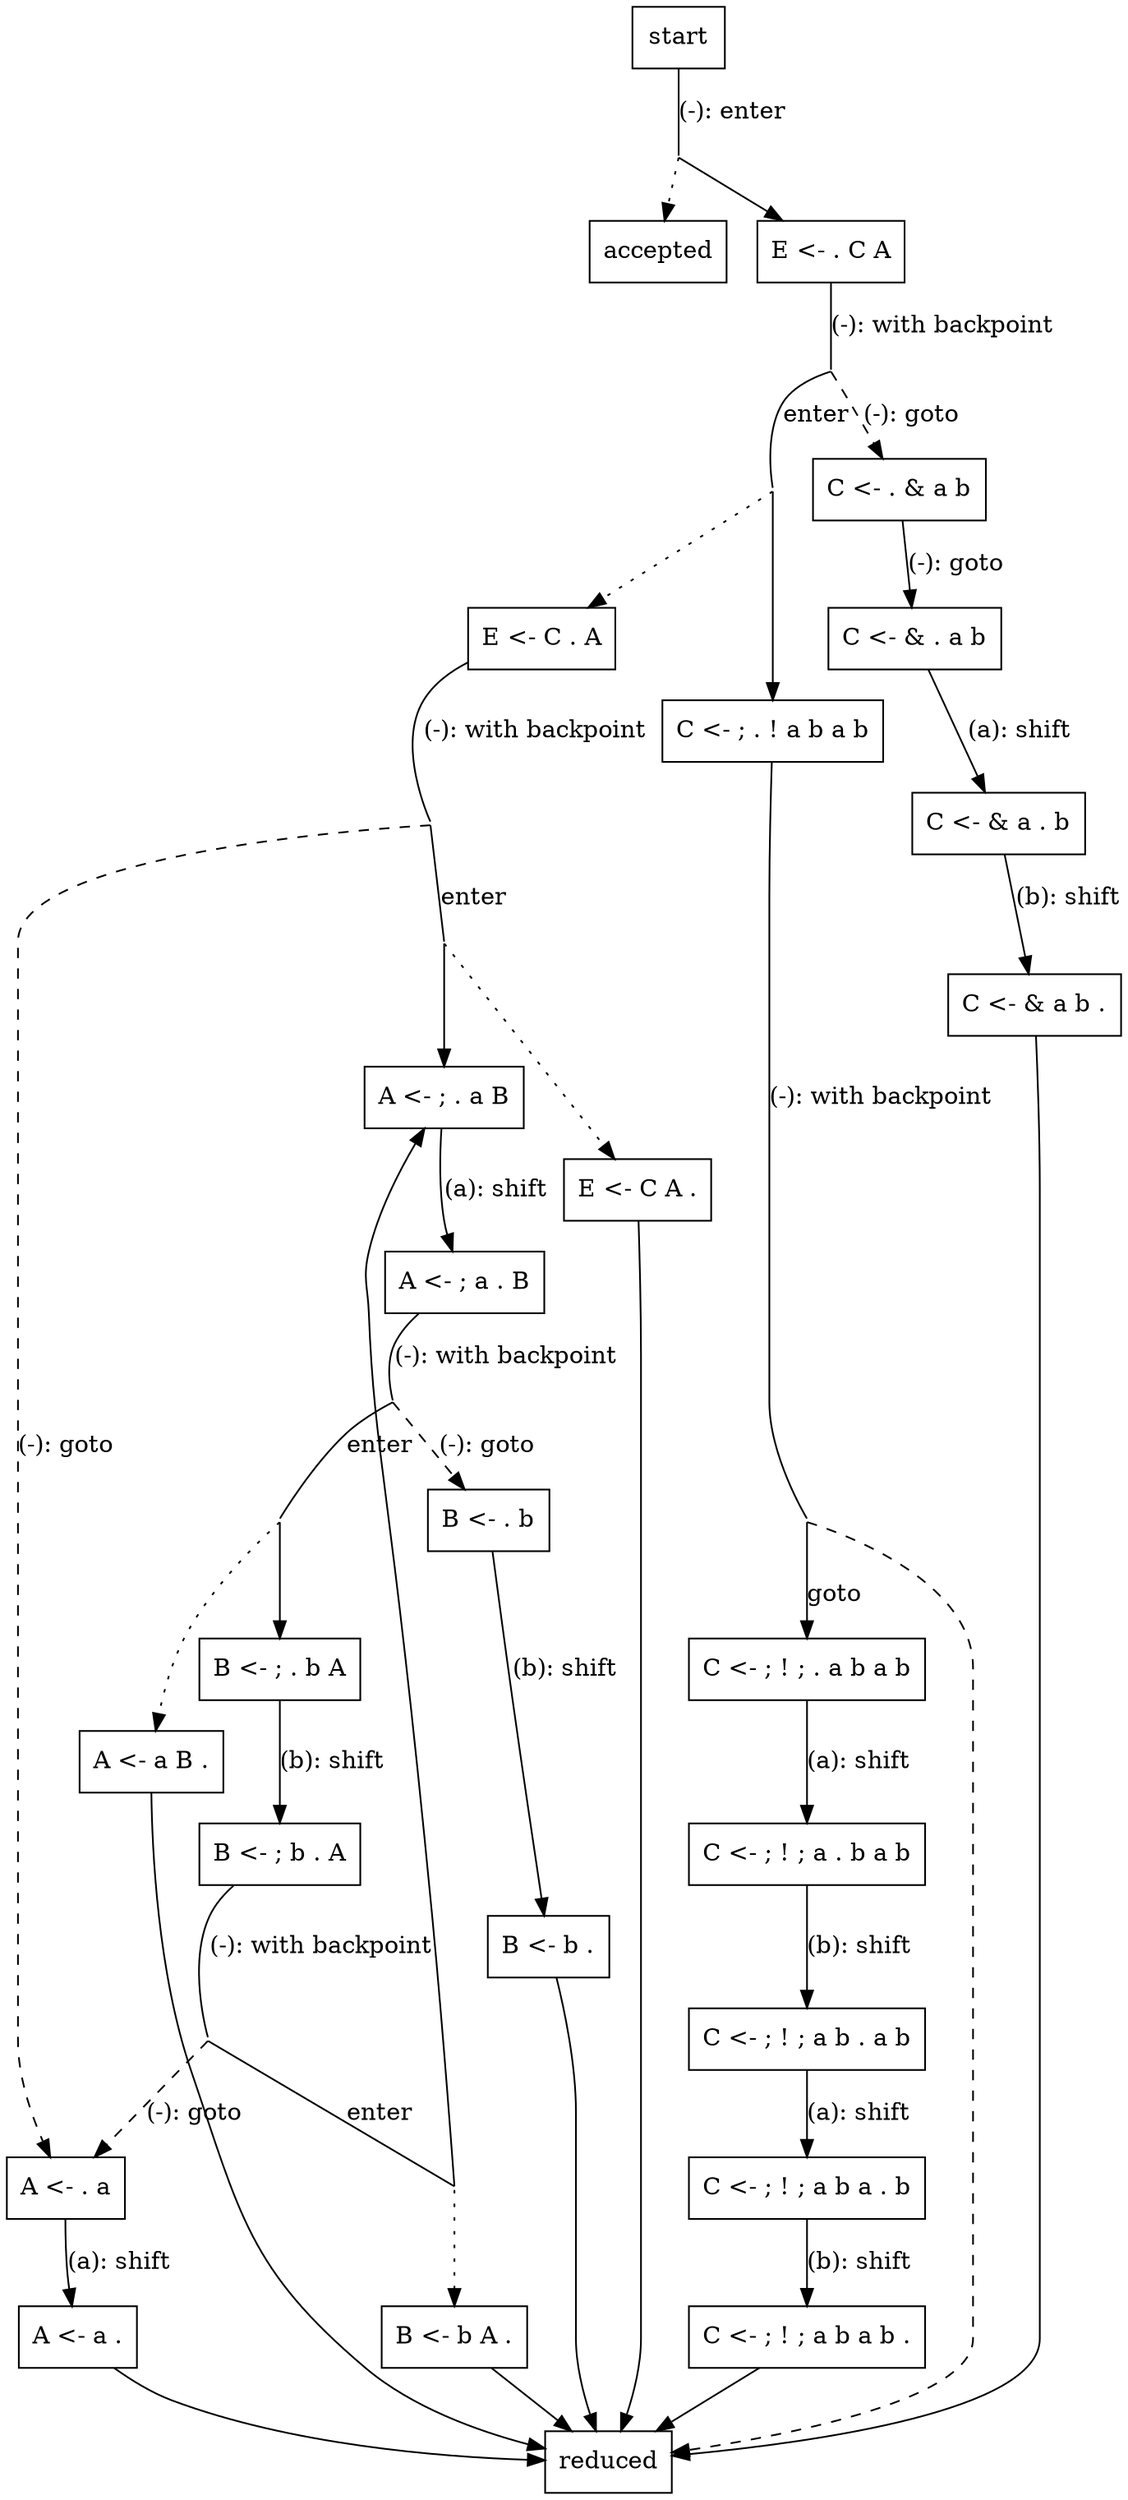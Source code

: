 digraph {
  graph [
    charset = "UTF-8";
  ];

  node [
    shape = box;
  ];

  start;
  accepted;
  reduced;

  start -> node1_enter_joint [
    label = "(-): enter",
    arrowhead = "none"
  ];

  node1_enter_joint [
    shape = "none",
    label = "",
    width = 0,
    height = 0
  ];

  node1_enter_joint -> node1;
  node1_enter_joint -> accepted [
    style = "dotted"
  ];

  node1 [
    label = "E <- . C A"
  ];

  node1 -> node2_joint [
    label = "(-): with backpoint",
    arrowhead = "none"
  ];

  node2_joint [
    shape = "none",
    label = "",
    width = 0,
    height = 0
  ];

  node2_joint -> node2_enter_joint [
    label = "enter",
    arrowhead = "none"
  ];

  node2_enter_joint [
    shape = "none",
    label = "",
    width = 0,
    height = 0
  ];

  node2_enter_joint -> node2;

  node2_enter_joint -> node12 [
    style = "dotted"
  ];

  node2_joint -> node8 [
    label = "(-): goto",
    style = "dashed"
  ];

  node2 [
    label = "C <- ; . ! a b a b"
  ];

  node2 -> node3_joint [
    label = "(-): with backpoint",
    arrowhead = "none"
  ];

  node3_joint [
    shape = "none",
    label = "",
    width = 0,
    height = 0
  ];

  node3_joint -> node3 [
    label = "goto"
  ];

  node3_joint -> reduced [
    style = "dashed"
  ];

  node3 [
    label = "C <- ; ! ; . a b a b"
  ];

  node3 -> node4 [
    label = "(a): shift"
  ];

  node4 [
    label = "C <- ; ! ; a . b a b"
  ];

  node4 -> node5 [
    label = "(b): shift"
  ];

  node5 [
    label = "C <- ; ! ; a b . a b"
  ];

  node5 -> node6 [
    label = "(a): shift"
  ];

  node6 [
    label = "C <- ; ! ; a b a . b"
  ];

  node6 -> node7 [
    label = "(b): shift"
  ];

  node7 [
    label = "C <- ; ! ; a b a b ."
  ];

  node7 -> reduced;

  node8 [
    label = "C <- . \& a b"
  ];

  node8 -> node9 [
    label = "(-): goto"
  ];

  node9 [
    label = "C <- \& . a b"
  ];

  node9 -> node10 [
    label = "(a): shift"
  ];

  node10 [
    label = "C <- \& a . b"
  ];

  node10 -> node11 [
    label = "(b): shift"
  ];

  node11 [
    label = "C <- \& a b ."
  ];

  node11 -> reduced;

  node12 [
    label = "E <- C . A";
  ];

  node12 -> node13_joint [
    label = "(-): with backpoint",
    arrowhead = "none"
  ];

  node13_joint [
    shape = "none",
    label = "",
    width = 0,
    height = 0
  ];

  node13_joint -> node13_enter_joint [
    label = "enter",
    arrowhead = "none"
  ];

  node13_joint -> node17 [
    label = "(-): goto",
    style = "dashed"
  ];

  node13_enter_joint [
    shape = "none",
    label = "",
    width = 0,
    height = 0
  ];

  node13_enter_joint -> node13;

  node13_enter_joint -> node23 [
    style = "dotted"
  ];

  node13 [
    label = "A <- ; . a B"
  ];

  node13 -> node14 [
    label = "(a): shift"
  ];

  node14 [
    label = "A <- ; a . B"
  ];

  node14 -> node15_joint [
    label = "(-): with backpoint",
    arrowhead = "none"
  ];

  node15_joint [
    shape = "none",
    label = "",
    width = 0,
    height = 0
  ];

  node15_joint -> node15_enter_joint [
    label = "enter",
    arrowhead = "none"
  ];

  node15_joint -> node19 [
    label = "(-): goto",
    style = "dashed"
  ];

  node15_enter_joint [
    shape = "none",
    label = "",
    width = 0,
    height = 0
  ];

  node15_enter_joint -> node15;

  node15_enter_joint -> node21 [
    style = "dotted"
  ];

  node15 [
    label = "B <- ; . b A"
  ];

  node15 -> node16 [
    label = "(b): shift"
  ];

  node16 [
    label = "B <- ; b . A"
  ];

  node16 -> node16_13_joint [
    label = "(-): with backpoint",
    arrowhead = "none"
  ];

  node16_13_joint [
    shape = "none",
    label = "",
    width = 0,
    height = 0
  ];

  node16_13_joint -> node16_13_enter_joint [
    label = "enter",
    arrowhead = "none"
  ];

  node16_13_joint -> node17 [
    label = "(-): goto",
    style = "dashed"
  ];

  node16_13_enter_joint [
    shape = "none",
    label = "",
    width = 0,
    height = 0
  ];

  node16_13_enter_joint -> node13;

  node16_13_enter_joint -> node22 [
    style = "dotted"
  ];

  node17 [
    label = "A <- . a"
  ];

  node17 -> node18 [
    label = "(a): shift"
  ];

  node18 [
    label = "A <- a ."
  ];

  node18 -> reduced;

  node19 [
    label = "B <- . b"
  ];

  node19 -> node20 [
    label = "(b): shift"
  ];

  node20 [
    label = "B <- b ."
  ];

  node20 -> reduced;

  node21 [
    label = "A <- a B ."
  ];

  node21 -> reduced;

  node22 [
    label = "B <- b A ."
  ];

  node22 -> reduced;

  node23 [
    label = "E <- C A ."
  ];

  node23 -> reduced;
}
